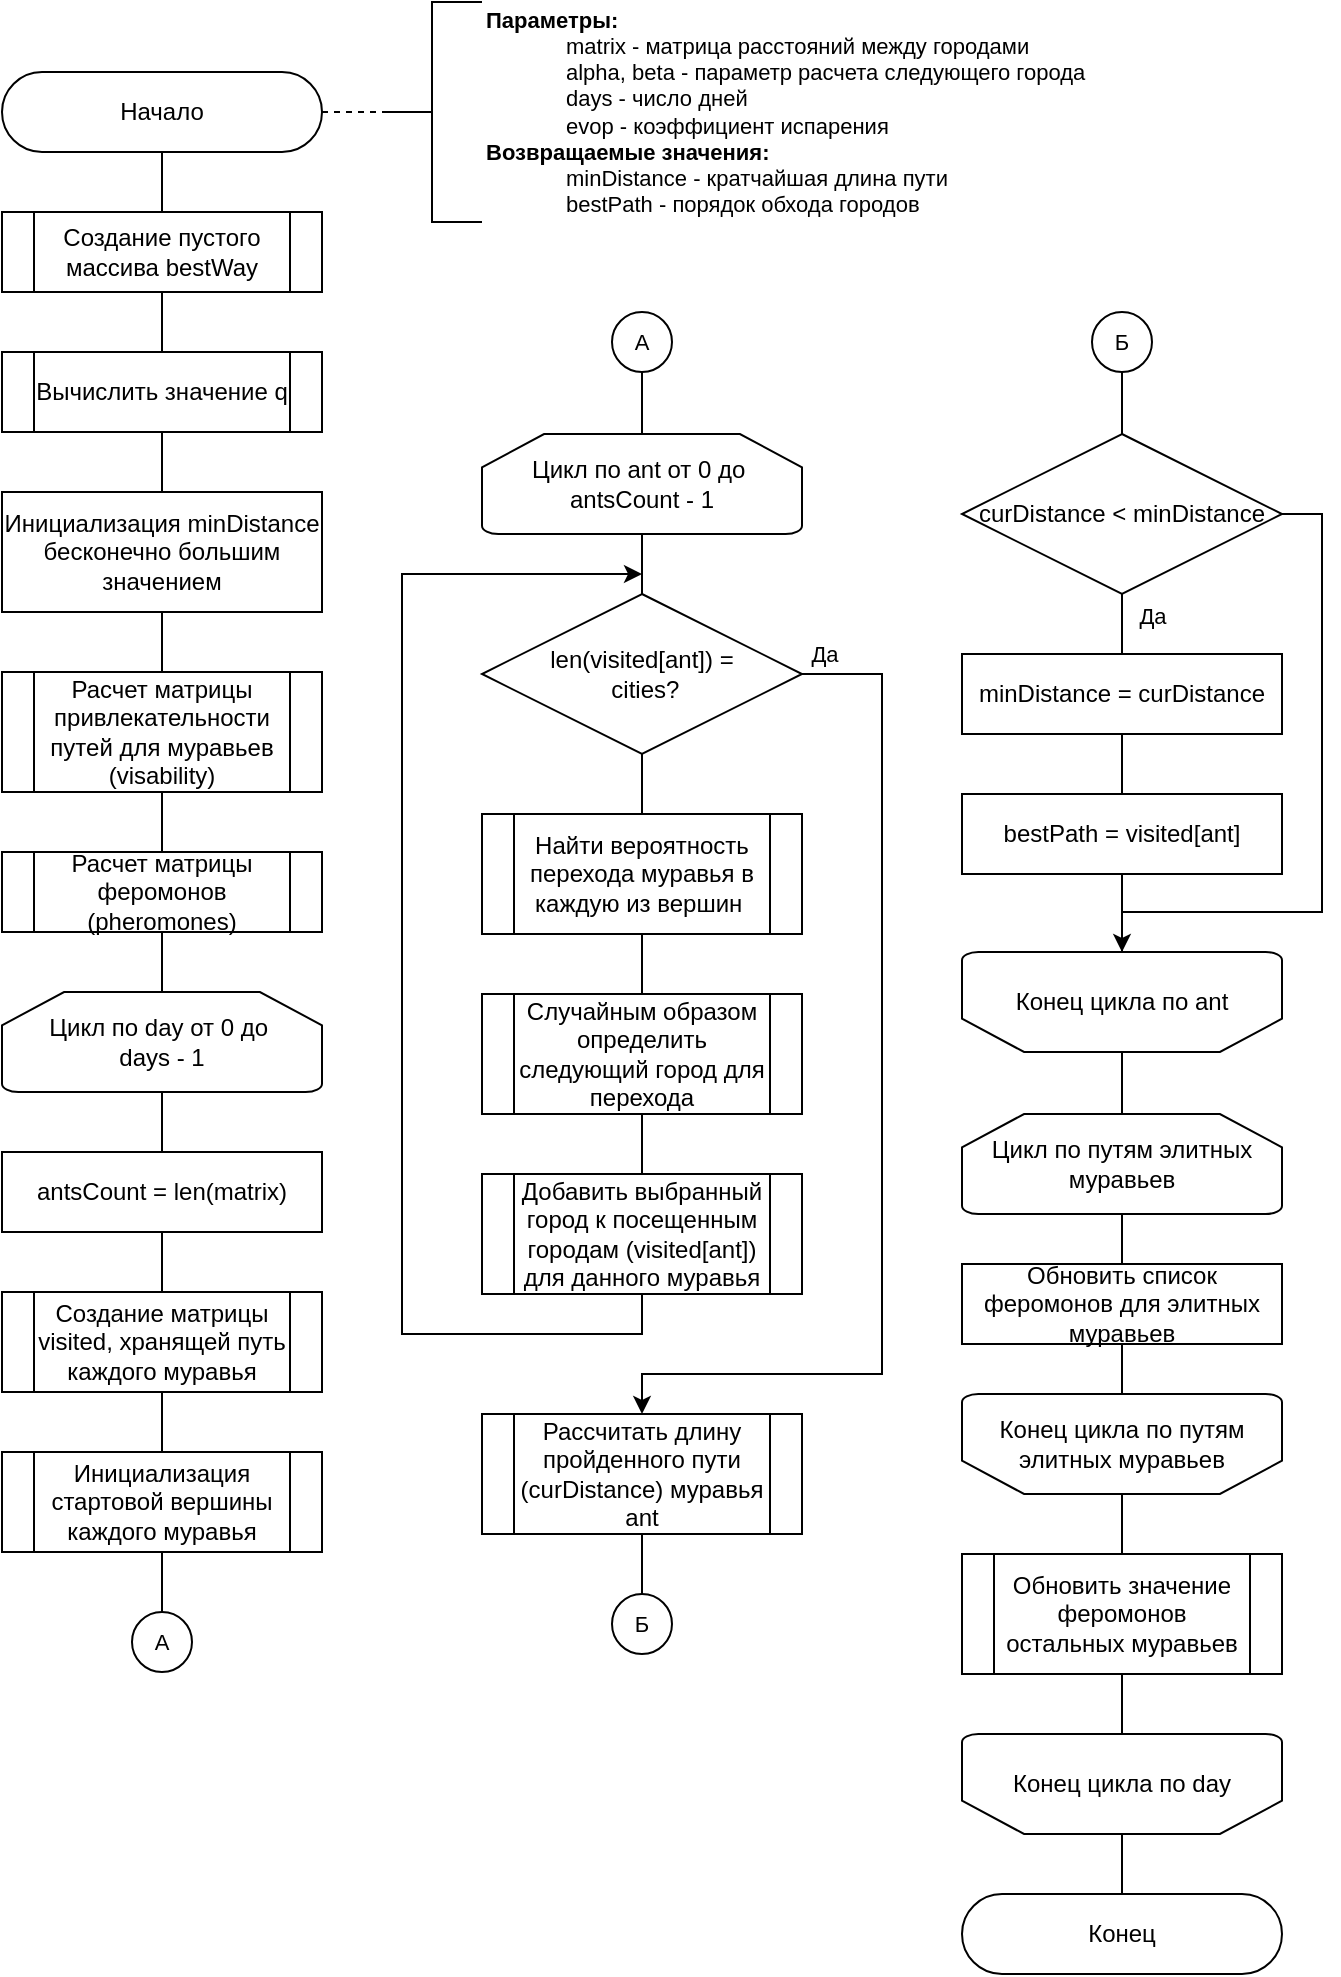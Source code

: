 <mxfile version="26.0.9" pages="2">
  <diagram name="Страница — 1" id="oyloH6E_23iQrphGHKIS">
    <mxGraphModel dx="891" dy="1264" grid="1" gridSize="10" guides="1" tooltips="1" connect="1" arrows="1" fold="1" page="1" pageScale="1" pageWidth="827" pageHeight="1169" math="0" shadow="0">
      <root>
        <mxCell id="0" />
        <mxCell id="1" parent="0" />
        <mxCell id="s8yT8wu4nLf53Ga8B4MI-9" style="edgeStyle=orthogonalEdgeStyle;rounded=0;orthogonalLoop=1;jettySize=auto;html=1;exitX=0.5;exitY=1;exitDx=0;exitDy=0;endArrow=none;startFill=0;" parent="1" source="s8yT8wu4nLf53Ga8B4MI-1" target="s8yT8wu4nLf53Ga8B4MI-2" edge="1">
          <mxGeometry relative="1" as="geometry" />
        </mxCell>
        <mxCell id="s8yT8wu4nLf53Ga8B4MI-1" value="Начало" style="rounded=1;whiteSpace=wrap;html=1;arcSize=50;" parent="1" vertex="1">
          <mxGeometry x="40" y="80" width="160" height="40" as="geometry" />
        </mxCell>
        <mxCell id="s8yT8wu4nLf53Ga8B4MI-10" style="edgeStyle=orthogonalEdgeStyle;shape=connector;rounded=0;orthogonalLoop=1;jettySize=auto;html=1;exitX=0.5;exitY=1;exitDx=0;exitDy=0;strokeColor=default;align=center;verticalAlign=middle;fontFamily=Helvetica;fontSize=11;fontColor=default;labelBackgroundColor=default;startFill=0;endArrow=none;" parent="1" source="s8yT8wu4nLf53Ga8B4MI-2" target="s8yT8wu4nLf53Ga8B4MI-7" edge="1">
          <mxGeometry relative="1" as="geometry" />
        </mxCell>
        <mxCell id="s8yT8wu4nLf53Ga8B4MI-2" value="Создание пустого массива bestWay" style="shape=process;whiteSpace=wrap;html=1;backgroundOutline=1;" parent="1" vertex="1">
          <mxGeometry x="40" y="150" width="160" height="40" as="geometry" />
        </mxCell>
        <mxCell id="s8yT8wu4nLf53Ga8B4MI-14" style="edgeStyle=orthogonalEdgeStyle;shape=connector;rounded=0;orthogonalLoop=1;jettySize=auto;html=1;exitX=0.5;exitY=1;exitDx=0;exitDy=0;entryX=0.5;entryY=0;entryDx=0;entryDy=0;strokeColor=default;align=center;verticalAlign=middle;fontFamily=Helvetica;fontSize=11;fontColor=default;labelBackgroundColor=default;startFill=0;endArrow=none;" parent="1" source="s8yT8wu4nLf53Ga8B4MI-3" target="s8yT8wu4nLf53Ga8B4MI-11" edge="1">
          <mxGeometry relative="1" as="geometry" />
        </mxCell>
        <mxCell id="s8yT8wu4nLf53Ga8B4MI-3" value="Инициализация minDistance бесконечно большим значением" style="rounded=0;whiteSpace=wrap;html=1;" parent="1" vertex="1">
          <mxGeometry x="40" y="290" width="160" height="60" as="geometry" />
        </mxCell>
        <mxCell id="s8yT8wu4nLf53Ga8B4MI-30" style="edgeStyle=orthogonalEdgeStyle;shape=connector;rounded=0;orthogonalLoop=1;jettySize=auto;html=1;exitX=0.5;exitY=1;exitDx=0;exitDy=0;exitPerimeter=0;entryX=0.5;entryY=0;entryDx=0;entryDy=0;strokeColor=default;align=center;verticalAlign=middle;fontFamily=Helvetica;fontSize=11;fontColor=default;labelBackgroundColor=default;startFill=0;endArrow=none;" parent="1" source="s8yT8wu4nLf53Ga8B4MI-4" target="s8yT8wu4nLf53Ga8B4MI-27" edge="1">
          <mxGeometry relative="1" as="geometry" />
        </mxCell>
        <mxCell id="s8yT8wu4nLf53Ga8B4MI-37" style="edgeStyle=orthogonalEdgeStyle;shape=connector;rounded=0;orthogonalLoop=1;jettySize=auto;html=1;exitX=1;exitY=0.5;exitDx=0;exitDy=0;exitPerimeter=0;entryX=0.5;entryY=0;entryDx=0;entryDy=0;strokeColor=default;align=center;verticalAlign=middle;fontFamily=Helvetica;fontSize=11;fontColor=default;labelBackgroundColor=default;startFill=0;endArrow=classic;startArrow=none;endFill=1;" parent="1" source="s8yT8wu4nLf53Ga8B4MI-4" target="s8yT8wu4nLf53Ga8B4MI-36" edge="1">
          <mxGeometry relative="1" as="geometry">
            <Array as="points">
              <mxPoint x="480" y="381" />
              <mxPoint x="480" y="731" />
              <mxPoint x="360" y="731" />
            </Array>
          </mxGeometry>
        </mxCell>
        <mxCell id="s8yT8wu4nLf53Ga8B4MI-38" value="Да" style="edgeLabel;html=1;align=center;verticalAlign=middle;resizable=0;points=[];fontFamily=Helvetica;fontSize=11;fontColor=default;labelBackgroundColor=default;" parent="s8yT8wu4nLf53Ga8B4MI-37" vertex="1" connectable="0">
          <mxGeometry x="-0.959" y="1" relative="1" as="geometry">
            <mxPoint y="-9" as="offset" />
          </mxGeometry>
        </mxCell>
        <mxCell id="s8yT8wu4nLf53Ga8B4MI-4" value="len(visited[ant]) =&lt;div&gt;&amp;nbsp;cities?&lt;/div&gt;" style="strokeWidth=1;html=1;shape=mxgraph.flowchart.decision;whiteSpace=wrap;" parent="1" vertex="1">
          <mxGeometry x="280" y="341" width="160" height="80" as="geometry" />
        </mxCell>
        <mxCell id="s8yT8wu4nLf53Ga8B4MI-18" style="edgeStyle=orthogonalEdgeStyle;shape=connector;rounded=0;orthogonalLoop=1;jettySize=auto;html=1;exitX=0.5;exitY=1;exitDx=0;exitDy=0;exitPerimeter=0;entryX=0.5;entryY=0;entryDx=0;entryDy=0;strokeColor=default;align=center;verticalAlign=middle;fontFamily=Helvetica;fontSize=11;fontColor=default;labelBackgroundColor=default;startFill=0;endArrow=none;" parent="1" source="s8yT8wu4nLf53Ga8B4MI-5" target="s8yT8wu4nLf53Ga8B4MI-16" edge="1">
          <mxGeometry relative="1" as="geometry" />
        </mxCell>
        <mxCell id="s8yT8wu4nLf53Ga8B4MI-5" value="Цикл по day от 0 до&amp;nbsp;&lt;div&gt;days - 1&lt;/div&gt;" style="strokeWidth=1;html=1;shape=mxgraph.flowchart.loop_limit;whiteSpace=wrap;" parent="1" vertex="1">
          <mxGeometry x="40" y="540" width="160" height="50" as="geometry" />
        </mxCell>
        <mxCell id="s8yT8wu4nLf53Ga8B4MI-6" value="Конец" style="rounded=1;whiteSpace=wrap;html=1;arcSize=50;" parent="1" vertex="1">
          <mxGeometry x="520" y="991" width="160" height="40" as="geometry" />
        </mxCell>
        <mxCell id="s8yT8wu4nLf53Ga8B4MI-13" style="edgeStyle=orthogonalEdgeStyle;shape=connector;rounded=0;orthogonalLoop=1;jettySize=auto;html=1;exitX=0.5;exitY=1;exitDx=0;exitDy=0;strokeColor=default;align=center;verticalAlign=middle;fontFamily=Helvetica;fontSize=11;fontColor=default;labelBackgroundColor=default;startFill=0;endArrow=none;" parent="1" source="s8yT8wu4nLf53Ga8B4MI-7" target="s8yT8wu4nLf53Ga8B4MI-3" edge="1">
          <mxGeometry relative="1" as="geometry" />
        </mxCell>
        <mxCell id="s8yT8wu4nLf53Ga8B4MI-7" value="Вычислить значение q" style="shape=process;whiteSpace=wrap;html=1;backgroundOutline=1;" parent="1" vertex="1">
          <mxGeometry x="40" y="220" width="160" height="40" as="geometry" />
        </mxCell>
        <mxCell id="s8yT8wu4nLf53Ga8B4MI-15" style="edgeStyle=orthogonalEdgeStyle;shape=connector;rounded=0;orthogonalLoop=1;jettySize=auto;html=1;exitX=0.5;exitY=1;exitDx=0;exitDy=0;strokeColor=default;align=center;verticalAlign=middle;fontFamily=Helvetica;fontSize=11;fontColor=default;labelBackgroundColor=default;startFill=0;endArrow=none;" parent="1" source="s8yT8wu4nLf53Ga8B4MI-11" target="s8yT8wu4nLf53Ga8B4MI-12" edge="1">
          <mxGeometry relative="1" as="geometry" />
        </mxCell>
        <mxCell id="s8yT8wu4nLf53Ga8B4MI-11" value="Расчет матрицы привлекательности путей для муравьев (visability)" style="shape=process;whiteSpace=wrap;html=1;backgroundOutline=1;" parent="1" vertex="1">
          <mxGeometry x="40" y="380" width="160" height="60" as="geometry" />
        </mxCell>
        <mxCell id="s8yT8wu4nLf53Ga8B4MI-12" value="Расчет матрицы феромонов (pheromones)" style="shape=process;whiteSpace=wrap;html=1;backgroundOutline=1;" parent="1" vertex="1">
          <mxGeometry x="40" y="470" width="160" height="40" as="geometry" />
        </mxCell>
        <mxCell id="s8yT8wu4nLf53Ga8B4MI-20" style="edgeStyle=orthogonalEdgeStyle;shape=connector;rounded=0;orthogonalLoop=1;jettySize=auto;html=1;exitX=0.5;exitY=1;exitDx=0;exitDy=0;entryX=0.5;entryY=0;entryDx=0;entryDy=0;strokeColor=default;align=center;verticalAlign=middle;fontFamily=Helvetica;fontSize=11;fontColor=default;labelBackgroundColor=default;startFill=0;endArrow=none;" parent="1" source="s8yT8wu4nLf53Ga8B4MI-16" target="s8yT8wu4nLf53Ga8B4MI-19" edge="1">
          <mxGeometry relative="1" as="geometry" />
        </mxCell>
        <mxCell id="s8yT8wu4nLf53Ga8B4MI-16" value="antsCount = len(matrix)" style="rounded=0;whiteSpace=wrap;html=1;" parent="1" vertex="1">
          <mxGeometry x="40" y="620" width="160" height="40" as="geometry" />
        </mxCell>
        <mxCell id="s8yT8wu4nLf53Ga8B4MI-17" style="edgeStyle=orthogonalEdgeStyle;shape=connector;rounded=0;orthogonalLoop=1;jettySize=auto;html=1;exitX=0.5;exitY=1;exitDx=0;exitDy=0;entryX=0.5;entryY=0;entryDx=0;entryDy=0;entryPerimeter=0;strokeColor=default;align=center;verticalAlign=middle;fontFamily=Helvetica;fontSize=11;fontColor=default;labelBackgroundColor=default;startFill=0;endArrow=none;" parent="1" source="s8yT8wu4nLf53Ga8B4MI-12" target="s8yT8wu4nLf53Ga8B4MI-5" edge="1">
          <mxGeometry relative="1" as="geometry" />
        </mxCell>
        <mxCell id="s8yT8wu4nLf53Ga8B4MI-22" style="edgeStyle=orthogonalEdgeStyle;shape=connector;rounded=0;orthogonalLoop=1;jettySize=auto;html=1;exitX=0.5;exitY=1;exitDx=0;exitDy=0;strokeColor=default;align=center;verticalAlign=middle;fontFamily=Helvetica;fontSize=11;fontColor=default;labelBackgroundColor=default;startFill=0;endArrow=none;" parent="1" source="s8yT8wu4nLf53Ga8B4MI-19" target="s8yT8wu4nLf53Ga8B4MI-21" edge="1">
          <mxGeometry relative="1" as="geometry" />
        </mxCell>
        <mxCell id="s8yT8wu4nLf53Ga8B4MI-19" value="Создание матрицы visited, хранящей путь каждого муравья" style="shape=process;whiteSpace=wrap;html=1;backgroundOutline=1;" parent="1" vertex="1">
          <mxGeometry x="40" y="690" width="160" height="50" as="geometry" />
        </mxCell>
        <mxCell id="s8yT8wu4nLf53Ga8B4MI-24" style="edgeStyle=orthogonalEdgeStyle;shape=connector;rounded=0;orthogonalLoop=1;jettySize=auto;html=1;exitX=0.5;exitY=1;exitDx=0;exitDy=0;entryX=0.5;entryY=0;entryDx=0;entryDy=0;strokeColor=default;align=center;verticalAlign=middle;fontFamily=Helvetica;fontSize=11;fontColor=default;labelBackgroundColor=default;startFill=0;endArrow=none;" parent="1" source="s8yT8wu4nLf53Ga8B4MI-21" target="s8yT8wu4nLf53Ga8B4MI-23" edge="1">
          <mxGeometry relative="1" as="geometry" />
        </mxCell>
        <mxCell id="s8yT8wu4nLf53Ga8B4MI-21" value="Инициализация стартовой вершины каждого муравья" style="shape=process;whiteSpace=wrap;html=1;backgroundOutline=1;" parent="1" vertex="1">
          <mxGeometry x="40" y="770" width="160" height="50" as="geometry" />
        </mxCell>
        <mxCell id="s8yT8wu4nLf53Ga8B4MI-23" value="А" style="ellipse;whiteSpace=wrap;html=1;aspect=fixed;fontFamily=Helvetica;fontSize=11;fontColor=default;labelBackgroundColor=default;" parent="1" vertex="1">
          <mxGeometry x="105" y="850" width="30" height="30" as="geometry" />
        </mxCell>
        <mxCell id="s8yT8wu4nLf53Ga8B4MI-25" value="А" style="ellipse;whiteSpace=wrap;html=1;aspect=fixed;fontFamily=Helvetica;fontSize=11;fontColor=default;labelBackgroundColor=default;" parent="1" vertex="1">
          <mxGeometry x="345" y="200" width="30" height="30" as="geometry" />
        </mxCell>
        <mxCell id="s8yT8wu4nLf53Ga8B4MI-26" value="Цикл по ant от 0 до&amp;nbsp;&lt;div&gt;antsCount - 1&lt;/div&gt;" style="strokeWidth=1;html=1;shape=mxgraph.flowchart.loop_limit;whiteSpace=wrap;" parent="1" vertex="1">
          <mxGeometry x="280" y="261" width="160" height="50" as="geometry" />
        </mxCell>
        <mxCell id="s8yT8wu4nLf53Ga8B4MI-31" style="edgeStyle=orthogonalEdgeStyle;shape=connector;rounded=0;orthogonalLoop=1;jettySize=auto;html=1;exitX=0.5;exitY=1;exitDx=0;exitDy=0;entryX=0.5;entryY=0;entryDx=0;entryDy=0;strokeColor=default;align=center;verticalAlign=middle;fontFamily=Helvetica;fontSize=11;fontColor=default;labelBackgroundColor=default;startFill=0;endArrow=none;" parent="1" source="s8yT8wu4nLf53Ga8B4MI-27" target="s8yT8wu4nLf53Ga8B4MI-28" edge="1">
          <mxGeometry relative="1" as="geometry" />
        </mxCell>
        <mxCell id="s8yT8wu4nLf53Ga8B4MI-27" value="Найти вероятность перехода муравья в каждую из вершин&amp;nbsp;" style="shape=process;whiteSpace=wrap;html=1;backgroundOutline=1;" parent="1" vertex="1">
          <mxGeometry x="280" y="451" width="160" height="60" as="geometry" />
        </mxCell>
        <mxCell id="s8yT8wu4nLf53Ga8B4MI-34" style="edgeStyle=orthogonalEdgeStyle;shape=connector;rounded=0;orthogonalLoop=1;jettySize=auto;html=1;exitX=0.5;exitY=1;exitDx=0;exitDy=0;entryX=0.5;entryY=0;entryDx=0;entryDy=0;strokeColor=default;align=center;verticalAlign=middle;fontFamily=Helvetica;fontSize=11;fontColor=default;labelBackgroundColor=default;startFill=0;endArrow=none;" parent="1" source="s8yT8wu4nLf53Ga8B4MI-28" target="s8yT8wu4nLf53Ga8B4MI-29" edge="1">
          <mxGeometry relative="1" as="geometry" />
        </mxCell>
        <mxCell id="s8yT8wu4nLf53Ga8B4MI-28" value="Случайным образом определить следующий город для перехода" style="shape=process;whiteSpace=wrap;html=1;backgroundOutline=1;" parent="1" vertex="1">
          <mxGeometry x="280" y="541" width="160" height="60" as="geometry" />
        </mxCell>
        <mxCell id="s8yT8wu4nLf53Ga8B4MI-29" value="Добавить выбранный город к посещенным городам (visited[ant]) для данного муравья" style="shape=process;whiteSpace=wrap;html=1;backgroundOutline=1;" parent="1" vertex="1">
          <mxGeometry x="280" y="631" width="160" height="60" as="geometry" />
        </mxCell>
        <mxCell id="s8yT8wu4nLf53Ga8B4MI-32" style="edgeStyle=orthogonalEdgeStyle;shape=connector;rounded=0;orthogonalLoop=1;jettySize=auto;html=1;exitX=0.5;exitY=1;exitDx=0;exitDy=0;exitPerimeter=0;entryX=0.5;entryY=0;entryDx=0;entryDy=0;entryPerimeter=0;strokeColor=default;align=center;verticalAlign=middle;fontFamily=Helvetica;fontSize=11;fontColor=default;labelBackgroundColor=default;startFill=0;endArrow=none;" parent="1" source="s8yT8wu4nLf53Ga8B4MI-26" target="s8yT8wu4nLf53Ga8B4MI-4" edge="1">
          <mxGeometry relative="1" as="geometry" />
        </mxCell>
        <mxCell id="s8yT8wu4nLf53Ga8B4MI-35" style="edgeStyle=orthogonalEdgeStyle;shape=connector;rounded=0;orthogonalLoop=1;jettySize=auto;html=1;exitX=0.5;exitY=1;exitDx=0;exitDy=0;strokeColor=default;align=center;verticalAlign=middle;fontFamily=Helvetica;fontSize=11;fontColor=default;labelBackgroundColor=default;startFill=0;endArrow=classic;endFill=1;" parent="1" source="s8yT8wu4nLf53Ga8B4MI-29" edge="1">
          <mxGeometry relative="1" as="geometry">
            <mxPoint x="360" y="331" as="targetPoint" />
            <Array as="points">
              <mxPoint x="360" y="711" />
              <mxPoint x="240" y="711" />
              <mxPoint x="240" y="331" />
            </Array>
          </mxGeometry>
        </mxCell>
        <mxCell id="s8yT8wu4nLf53Ga8B4MI-40" style="edgeStyle=orthogonalEdgeStyle;shape=connector;rounded=0;orthogonalLoop=1;jettySize=auto;html=1;exitX=0.5;exitY=1;exitDx=0;exitDy=0;entryX=0.5;entryY=0;entryDx=0;entryDy=0;strokeColor=default;align=center;verticalAlign=middle;fontFamily=Helvetica;fontSize=11;fontColor=default;labelBackgroundColor=default;startFill=0;endArrow=none;" parent="1" source="s8yT8wu4nLf53Ga8B4MI-36" target="s8yT8wu4nLf53Ga8B4MI-39" edge="1">
          <mxGeometry relative="1" as="geometry" />
        </mxCell>
        <mxCell id="s8yT8wu4nLf53Ga8B4MI-36" value="Рассчитать длину пройденного пути (curDistance) муравья ant" style="shape=process;whiteSpace=wrap;html=1;backgroundOutline=1;" parent="1" vertex="1">
          <mxGeometry x="280" y="751" width="160" height="60" as="geometry" />
        </mxCell>
        <mxCell id="s8yT8wu4nLf53Ga8B4MI-39" value="Б" style="ellipse;whiteSpace=wrap;html=1;aspect=fixed;fontFamily=Helvetica;fontSize=11;fontColor=default;labelBackgroundColor=default;" parent="1" vertex="1">
          <mxGeometry x="345" y="841" width="30" height="30" as="geometry" />
        </mxCell>
        <mxCell id="s8yT8wu4nLf53Ga8B4MI-41" style="edgeStyle=orthogonalEdgeStyle;shape=connector;rounded=0;orthogonalLoop=1;jettySize=auto;html=1;exitX=0.5;exitY=1;exitDx=0;exitDy=0;entryX=0.5;entryY=0;entryDx=0;entryDy=0;entryPerimeter=0;strokeColor=default;align=center;verticalAlign=middle;fontFamily=Helvetica;fontSize=11;fontColor=default;labelBackgroundColor=default;startFill=0;endArrow=none;" parent="1" source="s8yT8wu4nLf53Ga8B4MI-25" target="s8yT8wu4nLf53Ga8B4MI-26" edge="1">
          <mxGeometry relative="1" as="geometry" />
        </mxCell>
        <mxCell id="s8yT8wu4nLf53Ga8B4MI-42" value="Б" style="ellipse;whiteSpace=wrap;html=1;aspect=fixed;fontFamily=Helvetica;fontSize=11;fontColor=default;labelBackgroundColor=default;" parent="1" vertex="1">
          <mxGeometry x="585" y="200" width="30" height="30" as="geometry" />
        </mxCell>
        <mxCell id="s8yT8wu4nLf53Ga8B4MI-46" style="edgeStyle=orthogonalEdgeStyle;shape=connector;rounded=0;orthogonalLoop=1;jettySize=auto;html=1;exitX=0.5;exitY=1;exitDx=0;exitDy=0;exitPerimeter=0;strokeColor=default;align=center;verticalAlign=middle;fontFamily=Helvetica;fontSize=11;fontColor=default;labelBackgroundColor=default;startFill=0;endArrow=none;" parent="1" source="s8yT8wu4nLf53Ga8B4MI-43" target="s8yT8wu4nLf53Ga8B4MI-44" edge="1">
          <mxGeometry relative="1" as="geometry" />
        </mxCell>
        <mxCell id="s8yT8wu4nLf53Ga8B4MI-48" value="Да" style="edgeLabel;html=1;align=center;verticalAlign=middle;resizable=0;points=[];fontFamily=Helvetica;fontSize=11;fontColor=default;labelBackgroundColor=default;" parent="s8yT8wu4nLf53Ga8B4MI-46" vertex="1" connectable="0">
          <mxGeometry x="-0.462" y="-1" relative="1" as="geometry">
            <mxPoint x="16" y="-3" as="offset" />
          </mxGeometry>
        </mxCell>
        <mxCell id="s8yT8wu4nLf53Ga8B4MI-55" style="edgeStyle=orthogonalEdgeStyle;shape=connector;rounded=0;orthogonalLoop=1;jettySize=auto;html=1;exitX=1;exitY=0.5;exitDx=0;exitDy=0;exitPerimeter=0;strokeColor=default;align=center;verticalAlign=middle;fontFamily=Helvetica;fontSize=11;fontColor=default;labelBackgroundColor=default;startFill=0;endArrow=classic;endFill=1;entryX=0.5;entryY=1;entryDx=0;entryDy=0;entryPerimeter=0;" parent="1" source="s8yT8wu4nLf53Ga8B4MI-43" target="s8yT8wu4nLf53Ga8B4MI-50" edge="1">
          <mxGeometry relative="1" as="geometry">
            <Array as="points">
              <mxPoint x="700" y="301" />
              <mxPoint x="700" y="500" />
              <mxPoint x="600" y="500" />
            </Array>
          </mxGeometry>
        </mxCell>
        <mxCell id="s8yT8wu4nLf53Ga8B4MI-43" value="curDistance &amp;lt; minDistance" style="strokeWidth=1;html=1;shape=mxgraph.flowchart.decision;whiteSpace=wrap;" parent="1" vertex="1">
          <mxGeometry x="520" y="261" width="160" height="80" as="geometry" />
        </mxCell>
        <mxCell id="s8yT8wu4nLf53Ga8B4MI-47" style="edgeStyle=orthogonalEdgeStyle;shape=connector;rounded=0;orthogonalLoop=1;jettySize=auto;html=1;exitX=0.5;exitY=1;exitDx=0;exitDy=0;entryX=0.5;entryY=0;entryDx=0;entryDy=0;strokeColor=default;align=center;verticalAlign=middle;fontFamily=Helvetica;fontSize=11;fontColor=default;labelBackgroundColor=default;startFill=0;endArrow=none;" parent="1" source="s8yT8wu4nLf53Ga8B4MI-44" target="s8yT8wu4nLf53Ga8B4MI-45" edge="1">
          <mxGeometry relative="1" as="geometry" />
        </mxCell>
        <mxCell id="s8yT8wu4nLf53Ga8B4MI-44" value="minDistance = curDistance" style="rounded=0;whiteSpace=wrap;html=1;" parent="1" vertex="1">
          <mxGeometry x="520" y="371" width="160" height="40" as="geometry" />
        </mxCell>
        <mxCell id="s8yT8wu4nLf53Ga8B4MI-45" value="bestPath = visited[ant]" style="rounded=0;whiteSpace=wrap;html=1;" parent="1" vertex="1">
          <mxGeometry x="520" y="441" width="160" height="40" as="geometry" />
        </mxCell>
        <mxCell id="s8yT8wu4nLf53Ga8B4MI-49" style="edgeStyle=orthogonalEdgeStyle;shape=connector;rounded=0;orthogonalLoop=1;jettySize=auto;html=1;exitX=0.5;exitY=1;exitDx=0;exitDy=0;entryX=0.5;entryY=0;entryDx=0;entryDy=0;entryPerimeter=0;strokeColor=default;align=center;verticalAlign=middle;fontFamily=Helvetica;fontSize=11;fontColor=default;labelBackgroundColor=default;startFill=0;endArrow=none;" parent="1" source="s8yT8wu4nLf53Ga8B4MI-42" target="s8yT8wu4nLf53Ga8B4MI-43" edge="1">
          <mxGeometry relative="1" as="geometry" />
        </mxCell>
        <mxCell id="s8yT8wu4nLf53Ga8B4MI-50" value="Конец цикла по ant" style="strokeWidth=1;html=1;shape=mxgraph.flowchart.loop_limit;whiteSpace=wrap;direction=west;" parent="1" vertex="1">
          <mxGeometry x="520" y="520" width="160" height="50" as="geometry" />
        </mxCell>
        <mxCell id="s8yT8wu4nLf53Ga8B4MI-51" style="edgeStyle=orthogonalEdgeStyle;shape=connector;rounded=0;orthogonalLoop=1;jettySize=auto;html=1;exitX=0.5;exitY=1;exitDx=0;exitDy=0;entryX=0.5;entryY=1;entryDx=0;entryDy=0;entryPerimeter=0;strokeColor=default;align=center;verticalAlign=middle;fontFamily=Helvetica;fontSize=11;fontColor=default;labelBackgroundColor=default;startFill=0;endArrow=none;" parent="1" source="s8yT8wu4nLf53Ga8B4MI-45" target="s8yT8wu4nLf53Ga8B4MI-50" edge="1">
          <mxGeometry relative="1" as="geometry" />
        </mxCell>
        <mxCell id="s8yT8wu4nLf53Ga8B4MI-58" style="edgeStyle=orthogonalEdgeStyle;shape=connector;rounded=0;orthogonalLoop=1;jettySize=auto;html=1;exitX=0.5;exitY=1;exitDx=0;exitDy=0;exitPerimeter=0;entryX=0.5;entryY=0;entryDx=0;entryDy=0;strokeColor=default;align=center;verticalAlign=middle;fontFamily=Helvetica;fontSize=11;fontColor=default;labelBackgroundColor=default;startFill=0;endArrow=none;" parent="1" source="s8yT8wu4nLf53Ga8B4MI-52" target="s8yT8wu4nLf53Ga8B4MI-53" edge="1">
          <mxGeometry relative="1" as="geometry" />
        </mxCell>
        <mxCell id="s8yT8wu4nLf53Ga8B4MI-52" value="Цикл по путям элитных муравьев" style="strokeWidth=1;html=1;shape=mxgraph.flowchart.loop_limit;whiteSpace=wrap;" parent="1" vertex="1">
          <mxGeometry x="520" y="601" width="160" height="50" as="geometry" />
        </mxCell>
        <mxCell id="s8yT8wu4nLf53Ga8B4MI-59" style="edgeStyle=orthogonalEdgeStyle;shape=connector;rounded=0;orthogonalLoop=1;jettySize=auto;html=1;exitX=0.5;exitY=1;exitDx=0;exitDy=0;strokeColor=default;align=center;verticalAlign=middle;fontFamily=Helvetica;fontSize=11;fontColor=default;labelBackgroundColor=default;startFill=0;endArrow=none;" parent="1" source="s8yT8wu4nLf53Ga8B4MI-53" target="s8yT8wu4nLf53Ga8B4MI-54" edge="1">
          <mxGeometry relative="1" as="geometry" />
        </mxCell>
        <mxCell id="s8yT8wu4nLf53Ga8B4MI-53" value="Обновить список феромонов для элитных муравьев" style="rounded=0;whiteSpace=wrap;html=1;" parent="1" vertex="1">
          <mxGeometry x="520" y="676" width="160" height="40" as="geometry" />
        </mxCell>
        <mxCell id="s8yT8wu4nLf53Ga8B4MI-60" style="edgeStyle=orthogonalEdgeStyle;shape=connector;rounded=0;orthogonalLoop=1;jettySize=auto;html=1;exitX=0.5;exitY=0;exitDx=0;exitDy=0;exitPerimeter=0;entryX=0.5;entryY=0;entryDx=0;entryDy=0;strokeColor=default;align=center;verticalAlign=middle;fontFamily=Helvetica;fontSize=11;fontColor=default;labelBackgroundColor=default;startFill=0;endArrow=none;" parent="1" source="s8yT8wu4nLf53Ga8B4MI-54" target="s8yT8wu4nLf53Ga8B4MI-57" edge="1">
          <mxGeometry relative="1" as="geometry" />
        </mxCell>
        <mxCell id="s8yT8wu4nLf53Ga8B4MI-54" value="Конец цикла по путям элитных муравьев" style="strokeWidth=1;html=1;shape=mxgraph.flowchart.loop_limit;whiteSpace=wrap;direction=west;" parent="1" vertex="1">
          <mxGeometry x="520" y="741" width="160" height="50" as="geometry" />
        </mxCell>
        <mxCell id="s8yT8wu4nLf53Ga8B4MI-56" style="edgeStyle=orthogonalEdgeStyle;shape=connector;rounded=0;orthogonalLoop=1;jettySize=auto;html=1;exitX=0.5;exitY=0;exitDx=0;exitDy=0;exitPerimeter=0;entryX=0.5;entryY=0;entryDx=0;entryDy=0;entryPerimeter=0;strokeColor=default;align=center;verticalAlign=middle;fontFamily=Helvetica;fontSize=11;fontColor=default;labelBackgroundColor=default;startFill=0;endArrow=none;" parent="1" source="s8yT8wu4nLf53Ga8B4MI-50" target="s8yT8wu4nLf53Ga8B4MI-52" edge="1">
          <mxGeometry relative="1" as="geometry" />
        </mxCell>
        <mxCell id="s8yT8wu4nLf53Ga8B4MI-57" value="Обновить значение феромонов остальных муравьев" style="shape=process;whiteSpace=wrap;html=1;backgroundOutline=1;" parent="1" vertex="1">
          <mxGeometry x="520" y="821" width="160" height="60" as="geometry" />
        </mxCell>
        <mxCell id="s8yT8wu4nLf53Ga8B4MI-63" style="edgeStyle=orthogonalEdgeStyle;shape=connector;rounded=0;orthogonalLoop=1;jettySize=auto;html=1;exitX=0.5;exitY=0;exitDx=0;exitDy=0;exitPerimeter=0;strokeColor=default;align=center;verticalAlign=middle;fontFamily=Helvetica;fontSize=11;fontColor=default;labelBackgroundColor=default;startFill=0;endArrow=none;" parent="1" source="s8yT8wu4nLf53Ga8B4MI-61" target="s8yT8wu4nLf53Ga8B4MI-6" edge="1">
          <mxGeometry relative="1" as="geometry" />
        </mxCell>
        <mxCell id="s8yT8wu4nLf53Ga8B4MI-61" value="Конец цикла по day" style="strokeWidth=1;html=1;shape=mxgraph.flowchart.loop_limit;whiteSpace=wrap;direction=west;" parent="1" vertex="1">
          <mxGeometry x="520" y="911" width="160" height="50" as="geometry" />
        </mxCell>
        <mxCell id="s8yT8wu4nLf53Ga8B4MI-62" style="edgeStyle=orthogonalEdgeStyle;shape=connector;rounded=0;orthogonalLoop=1;jettySize=auto;html=1;exitX=0.5;exitY=1;exitDx=0;exitDy=0;entryX=0.5;entryY=1;entryDx=0;entryDy=0;entryPerimeter=0;strokeColor=default;align=center;verticalAlign=middle;fontFamily=Helvetica;fontSize=11;fontColor=default;labelBackgroundColor=default;startFill=0;endArrow=none;" parent="1" source="s8yT8wu4nLf53Ga8B4MI-57" target="s8yT8wu4nLf53Ga8B4MI-61" edge="1">
          <mxGeometry relative="1" as="geometry" />
        </mxCell>
        <mxCell id="s8yT8wu4nLf53Ga8B4MI-64" value="&lt;div&gt;&lt;b&gt;Параметры:&lt;/b&gt;&lt;/div&gt;&lt;blockquote style=&quot;margin: 0 0 0 40px; border: none; padding: 0px;&quot;&gt;&lt;span style=&quot;background-color: light-dark(#ffffff, var(--ge-dark-color, #121212)); color: light-dark(rgb(0, 0, 0), rgb(255, 255, 255));&quot;&gt;matrix - матрица расстояний между городами&lt;br&gt;&lt;/span&gt;&lt;span style=&quot;background-color: light-dark(#ffffff, var(--ge-dark-color, #121212)); color: light-dark(rgb(0, 0, 0), rgb(255, 255, 255));&quot;&gt;alpha, beta - параметр расчета следующего города&lt;br&gt;&lt;/span&gt;&lt;span style=&quot;background-color: light-dark(#ffffff, var(--ge-dark-color, #121212)); color: light-dark(rgb(0, 0, 0), rgb(255, 255, 255));&quot;&gt;days - число дней&lt;br&gt;&lt;/span&gt;&lt;span style=&quot;background-color: light-dark(#ffffff, var(--ge-dark-color, #121212)); color: light-dark(rgb(0, 0, 0), rgb(255, 255, 255));&quot;&gt;evop - коэффициент испарения&lt;/span&gt;&lt;/blockquote&gt;&lt;div&gt;&lt;b&gt;Возвращаемые значения:&lt;/b&gt;&lt;/div&gt;&lt;blockquote style=&quot;margin: 0 0 0 40px; border: none; padding: 0px;&quot;&gt;&lt;div&gt;minDistance - кратчайшая длина пути&lt;/div&gt;&lt;div&gt;bestPath - порядок обхода городов&lt;/div&gt;&lt;/blockquote&gt;" style="strokeWidth=1;html=1;shape=mxgraph.flowchart.annotation_2;align=left;labelPosition=right;pointerEvents=1;fontFamily=Helvetica;fontSize=11;fontColor=default;labelBackgroundColor=default;" parent="1" vertex="1">
          <mxGeometry x="230" y="45" width="50" height="110" as="geometry" />
        </mxCell>
        <mxCell id="s8yT8wu4nLf53Ga8B4MI-65" style="edgeStyle=orthogonalEdgeStyle;shape=connector;rounded=0;orthogonalLoop=1;jettySize=auto;html=1;exitX=1;exitY=0.5;exitDx=0;exitDy=0;entryX=0;entryY=0.5;entryDx=0;entryDy=0;entryPerimeter=0;strokeColor=default;align=center;verticalAlign=middle;fontFamily=Helvetica;fontSize=11;fontColor=default;labelBackgroundColor=default;startFill=0;endArrow=none;dashed=1;" parent="1" source="s8yT8wu4nLf53Ga8B4MI-1" target="s8yT8wu4nLf53Ga8B4MI-64" edge="1">
          <mxGeometry relative="1" as="geometry" />
        </mxCell>
      </root>
    </mxGraphModel>
  </diagram>
  <diagram id="k4bDFtOXloJ7nAOyZYv2" name="Страница — 2">
    <mxGraphModel dx="754" dy="1069" grid="1" gridSize="10" guides="1" tooltips="1" connect="1" arrows="1" fold="1" page="1" pageScale="1" pageWidth="827" pageHeight="1169" math="0" shadow="0">
      <root>
        <mxCell id="0" />
        <mxCell id="1" parent="0" />
        <mxCell id="PK6Gh2ZocyT-p3qhKA5K-1" style="edgeStyle=orthogonalEdgeStyle;rounded=0;orthogonalLoop=1;jettySize=auto;html=1;exitX=0.5;exitY=1;exitDx=0;exitDy=0;endArrow=none;startFill=0;" edge="1" parent="1" source="PK6Gh2ZocyT-p3qhKA5K-2" target="PK6Gh2ZocyT-p3qhKA5K-4">
          <mxGeometry relative="1" as="geometry" />
        </mxCell>
        <mxCell id="PK6Gh2ZocyT-p3qhKA5K-2" value="Начало" style="rounded=1;whiteSpace=wrap;html=1;arcSize=50;" vertex="1" parent="1">
          <mxGeometry x="40" y="80" width="160" height="40" as="geometry" />
        </mxCell>
        <mxCell id="PK6Gh2ZocyT-p3qhKA5K-65" style="edgeStyle=orthogonalEdgeStyle;rounded=0;orthogonalLoop=1;jettySize=auto;html=1;exitX=0.5;exitY=1;exitDx=0;exitDy=0;entryX=0.5;entryY=0;entryDx=0;entryDy=0;endArrow=none;startFill=0;" edge="1" parent="1" source="PK6Gh2ZocyT-p3qhKA5K-4" target="PK6Gh2ZocyT-p3qhKA5K-64">
          <mxGeometry relative="1" as="geometry" />
        </mxCell>
        <mxCell id="PK6Gh2ZocyT-p3qhKA5K-4" value="Расчет всех возможных перестановок городов и их сохранение в массив combinations" style="shape=process;whiteSpace=wrap;html=1;backgroundOutline=1;" vertex="1" parent="1">
          <mxGeometry x="40" y="150" width="160" height="70" as="geometry" />
        </mxCell>
        <mxCell id="PK6Gh2ZocyT-p3qhKA5K-15" value="Создание пустого массива bestPath" style="shape=process;whiteSpace=wrap;html=1;backgroundOutline=1;" vertex="1" parent="1">
          <mxGeometry x="40" y="341" width="160" height="40" as="geometry" />
        </mxCell>
        <mxCell id="PK6Gh2ZocyT-p3qhKA5K-62" value="&lt;div&gt;&lt;b&gt;Параметры:&lt;/b&gt;&lt;/div&gt;&lt;blockquote style=&quot;margin: 0 0 0 40px; border: none; padding: 0px;&quot;&gt;&lt;span style=&quot;background-color: light-dark(#ffffff, var(--ge-dark-color, #121212)); color: light-dark(rgb(0, 0, 0), rgb(255, 255, 255));&quot;&gt;matrix - матрица расстояний между городами&lt;br&gt;&lt;/span&gt;&lt;br&gt;&lt;/blockquote&gt;&lt;div&gt;&lt;b&gt;Возвращаемые значения:&lt;/b&gt;&lt;/div&gt;&lt;blockquote style=&quot;margin: 0 0 0 40px; border: none; padding: 0px;&quot;&gt;&lt;div&gt;minDistance - кратчайшая длина пути&lt;/div&gt;&lt;div&gt;bestPath - порядок обхода городов&lt;/div&gt;&lt;/blockquote&gt;" style="strokeWidth=1;html=1;shape=mxgraph.flowchart.annotation_2;align=left;labelPosition=right;pointerEvents=1;fontFamily=Helvetica;fontSize=11;fontColor=default;labelBackgroundColor=default;" vertex="1" parent="1">
          <mxGeometry x="230" y="45" width="50" height="110" as="geometry" />
        </mxCell>
        <mxCell id="PK6Gh2ZocyT-p3qhKA5K-63" style="edgeStyle=orthogonalEdgeStyle;shape=connector;rounded=0;orthogonalLoop=1;jettySize=auto;html=1;exitX=1;exitY=0.5;exitDx=0;exitDy=0;entryX=0;entryY=0.5;entryDx=0;entryDy=0;entryPerimeter=0;strokeColor=default;align=center;verticalAlign=middle;fontFamily=Helvetica;fontSize=11;fontColor=default;labelBackgroundColor=default;startFill=0;endArrow=none;dashed=1;" edge="1" parent="1" source="PK6Gh2ZocyT-p3qhKA5K-2" target="PK6Gh2ZocyT-p3qhKA5K-62">
          <mxGeometry relative="1" as="geometry" />
        </mxCell>
        <mxCell id="PK6Gh2ZocyT-p3qhKA5K-66" style="edgeStyle=orthogonalEdgeStyle;rounded=0;orthogonalLoop=1;jettySize=auto;html=1;exitX=0.5;exitY=1;exitDx=0;exitDy=0;entryX=0.5;entryY=0;entryDx=0;entryDy=0;endArrow=none;startFill=0;" edge="1" parent="1" source="PK6Gh2ZocyT-p3qhKA5K-64" target="PK6Gh2ZocyT-p3qhKA5K-15">
          <mxGeometry relative="1" as="geometry" />
        </mxCell>
        <mxCell id="PK6Gh2ZocyT-p3qhKA5K-64" value="Инициализация minDistance бесконечно большим значением" style="rounded=0;whiteSpace=wrap;html=1;" vertex="1" parent="1">
          <mxGeometry x="40" y="251" width="160" height="60" as="geometry" />
        </mxCell>
        <mxCell id="fMh0z9GcR2gvIbB7SDm5-11" style="edgeStyle=orthogonalEdgeStyle;shape=connector;rounded=0;orthogonalLoop=1;jettySize=auto;html=1;exitX=0.5;exitY=1;exitDx=0;exitDy=0;exitPerimeter=0;strokeColor=default;align=center;verticalAlign=middle;fontFamily=Helvetica;fontSize=11;fontColor=default;labelBackgroundColor=default;startFill=0;endArrow=none;" edge="1" parent="1" source="PK6Gh2ZocyT-p3qhKA5K-68" target="PK6Gh2ZocyT-p3qhKA5K-70">
          <mxGeometry relative="1" as="geometry" />
        </mxCell>
        <mxCell id="PK6Gh2ZocyT-p3qhKA5K-68" value="Цикл по i от 0 до len(combinations) - 1 с шагом 1" style="strokeWidth=1;html=1;shape=mxgraph.flowchart.loop_limit;whiteSpace=wrap;" vertex="1" parent="1">
          <mxGeometry x="40" y="411" width="160" height="50" as="geometry" />
        </mxCell>
        <mxCell id="PK6Gh2ZocyT-p3qhKA5K-69" style="edgeStyle=orthogonalEdgeStyle;shape=connector;rounded=0;orthogonalLoop=1;jettySize=auto;html=1;exitX=0.5;exitY=1;exitDx=0;exitDy=0;entryX=0.5;entryY=0;entryDx=0;entryDy=0;entryPerimeter=0;strokeColor=default;align=center;verticalAlign=middle;fontFamily=Helvetica;fontSize=11;fontColor=default;labelBackgroundColor=default;startFill=0;endArrow=none;" edge="1" parent="1" source="PK6Gh2ZocyT-p3qhKA5K-15" target="PK6Gh2ZocyT-p3qhKA5K-68">
          <mxGeometry relative="1" as="geometry" />
        </mxCell>
        <mxCell id="PK6Gh2ZocyT-p3qhKA5K-70" value="Рассчитать длину пути (curDistance) по маршруту combinations[i]" style="shape=process;whiteSpace=wrap;html=1;backgroundOutline=1;" vertex="1" parent="1">
          <mxGeometry x="40" y="490" width="160" height="60" as="geometry" />
        </mxCell>
        <mxCell id="fMh0z9GcR2gvIbB7SDm5-1" style="edgeStyle=orthogonalEdgeStyle;shape=connector;rounded=0;orthogonalLoop=1;jettySize=auto;html=1;exitX=0.5;exitY=1;exitDx=0;exitDy=0;exitPerimeter=0;strokeColor=default;align=center;verticalAlign=middle;fontFamily=Helvetica;fontSize=11;fontColor=default;labelBackgroundColor=default;startFill=0;endArrow=none;" edge="1" parent="1" source="fMh0z9GcR2gvIbB7SDm5-4" target="fMh0z9GcR2gvIbB7SDm5-6">
          <mxGeometry relative="1" as="geometry" />
        </mxCell>
        <mxCell id="fMh0z9GcR2gvIbB7SDm5-2" value="Да" style="edgeLabel;html=1;align=center;verticalAlign=middle;resizable=0;points=[];fontFamily=Helvetica;fontSize=11;fontColor=default;labelBackgroundColor=default;" vertex="1" connectable="0" parent="fMh0z9GcR2gvIbB7SDm5-1">
          <mxGeometry x="-0.462" y="-1" relative="1" as="geometry">
            <mxPoint x="16" y="-3" as="offset" />
          </mxGeometry>
        </mxCell>
        <mxCell id="fMh0z9GcR2gvIbB7SDm5-3" style="edgeStyle=orthogonalEdgeStyle;shape=connector;rounded=0;orthogonalLoop=1;jettySize=auto;html=1;exitX=1;exitY=0.5;exitDx=0;exitDy=0;exitPerimeter=0;strokeColor=default;align=center;verticalAlign=middle;fontFamily=Helvetica;fontSize=11;fontColor=default;labelBackgroundColor=default;startFill=0;endArrow=classic;endFill=1;" edge="1" parent="1" source="fMh0z9GcR2gvIbB7SDm5-4" target="fMh0z9GcR2gvIbB7SDm5-8">
          <mxGeometry relative="1" as="geometry">
            <Array as="points">
              <mxPoint x="220" y="620" />
              <mxPoint x="220" y="820" />
              <mxPoint x="120" y="820" />
            </Array>
            <mxPoint x="120" y="920" as="targetPoint" />
          </mxGeometry>
        </mxCell>
        <mxCell id="fMh0z9GcR2gvIbB7SDm5-4" value="curDistance &amp;lt; minDistance" style="strokeWidth=1;html=1;shape=mxgraph.flowchart.decision;whiteSpace=wrap;" vertex="1" parent="1">
          <mxGeometry x="40" y="580" width="160" height="80" as="geometry" />
        </mxCell>
        <mxCell id="fMh0z9GcR2gvIbB7SDm5-5" style="edgeStyle=orthogonalEdgeStyle;shape=connector;rounded=0;orthogonalLoop=1;jettySize=auto;html=1;exitX=0.5;exitY=1;exitDx=0;exitDy=0;entryX=0.5;entryY=0;entryDx=0;entryDy=0;strokeColor=default;align=center;verticalAlign=middle;fontFamily=Helvetica;fontSize=11;fontColor=default;labelBackgroundColor=default;startFill=0;endArrow=none;" edge="1" parent="1" source="fMh0z9GcR2gvIbB7SDm5-6" target="fMh0z9GcR2gvIbB7SDm5-7">
          <mxGeometry relative="1" as="geometry" />
        </mxCell>
        <mxCell id="fMh0z9GcR2gvIbB7SDm5-6" value="minDistance = curDistance" style="rounded=0;whiteSpace=wrap;html=1;" vertex="1" parent="1">
          <mxGeometry x="40" y="690" width="160" height="40" as="geometry" />
        </mxCell>
        <mxCell id="fMh0z9GcR2gvIbB7SDm5-7" value="bestPath = combinations[i]" style="rounded=0;whiteSpace=wrap;html=1;" vertex="1" parent="1">
          <mxGeometry x="40" y="760" width="160" height="40" as="geometry" />
        </mxCell>
        <mxCell id="fMh0z9GcR2gvIbB7SDm5-13" style="edgeStyle=orthogonalEdgeStyle;shape=connector;rounded=0;orthogonalLoop=1;jettySize=auto;html=1;exitX=0.5;exitY=0;exitDx=0;exitDy=0;exitPerimeter=0;entryX=0.5;entryY=0;entryDx=0;entryDy=0;strokeColor=default;align=center;verticalAlign=middle;fontFamily=Helvetica;fontSize=11;fontColor=default;labelBackgroundColor=default;startFill=0;endArrow=none;" edge="1" parent="1" source="fMh0z9GcR2gvIbB7SDm5-8" target="fMh0z9GcR2gvIbB7SDm5-12">
          <mxGeometry relative="1" as="geometry" />
        </mxCell>
        <mxCell id="fMh0z9GcR2gvIbB7SDm5-8" value="Конец цикла по i" style="strokeWidth=1;html=1;shape=mxgraph.flowchart.loop_limit;whiteSpace=wrap;direction=west;" vertex="1" parent="1">
          <mxGeometry x="40" y="841" width="160" height="50" as="geometry" />
        </mxCell>
        <mxCell id="fMh0z9GcR2gvIbB7SDm5-9" style="edgeStyle=orthogonalEdgeStyle;shape=connector;rounded=0;orthogonalLoop=1;jettySize=auto;html=1;exitX=0.5;exitY=1;exitDx=0;exitDy=0;entryX=0.5;entryY=1;entryDx=0;entryDy=0;entryPerimeter=0;strokeColor=default;align=center;verticalAlign=middle;fontFamily=Helvetica;fontSize=11;fontColor=default;labelBackgroundColor=default;startFill=0;endArrow=none;" edge="1" parent="1" source="fMh0z9GcR2gvIbB7SDm5-7" target="fMh0z9GcR2gvIbB7SDm5-8">
          <mxGeometry relative="1" as="geometry" />
        </mxCell>
        <mxCell id="fMh0z9GcR2gvIbB7SDm5-10" style="edgeStyle=orthogonalEdgeStyle;shape=connector;rounded=0;orthogonalLoop=1;jettySize=auto;html=1;exitX=0.5;exitY=1;exitDx=0;exitDy=0;entryX=0.5;entryY=0;entryDx=0;entryDy=0;entryPerimeter=0;strokeColor=default;align=center;verticalAlign=middle;fontFamily=Helvetica;fontSize=11;fontColor=default;labelBackgroundColor=default;startFill=0;endArrow=none;" edge="1" parent="1" source="PK6Gh2ZocyT-p3qhKA5K-70" target="fMh0z9GcR2gvIbB7SDm5-4">
          <mxGeometry relative="1" as="geometry" />
        </mxCell>
        <mxCell id="fMh0z9GcR2gvIbB7SDm5-12" value="Конец" style="rounded=1;whiteSpace=wrap;html=1;arcSize=50;" vertex="1" parent="1">
          <mxGeometry x="40" y="916" width="160" height="40" as="geometry" />
        </mxCell>
      </root>
    </mxGraphModel>
  </diagram>
</mxfile>
